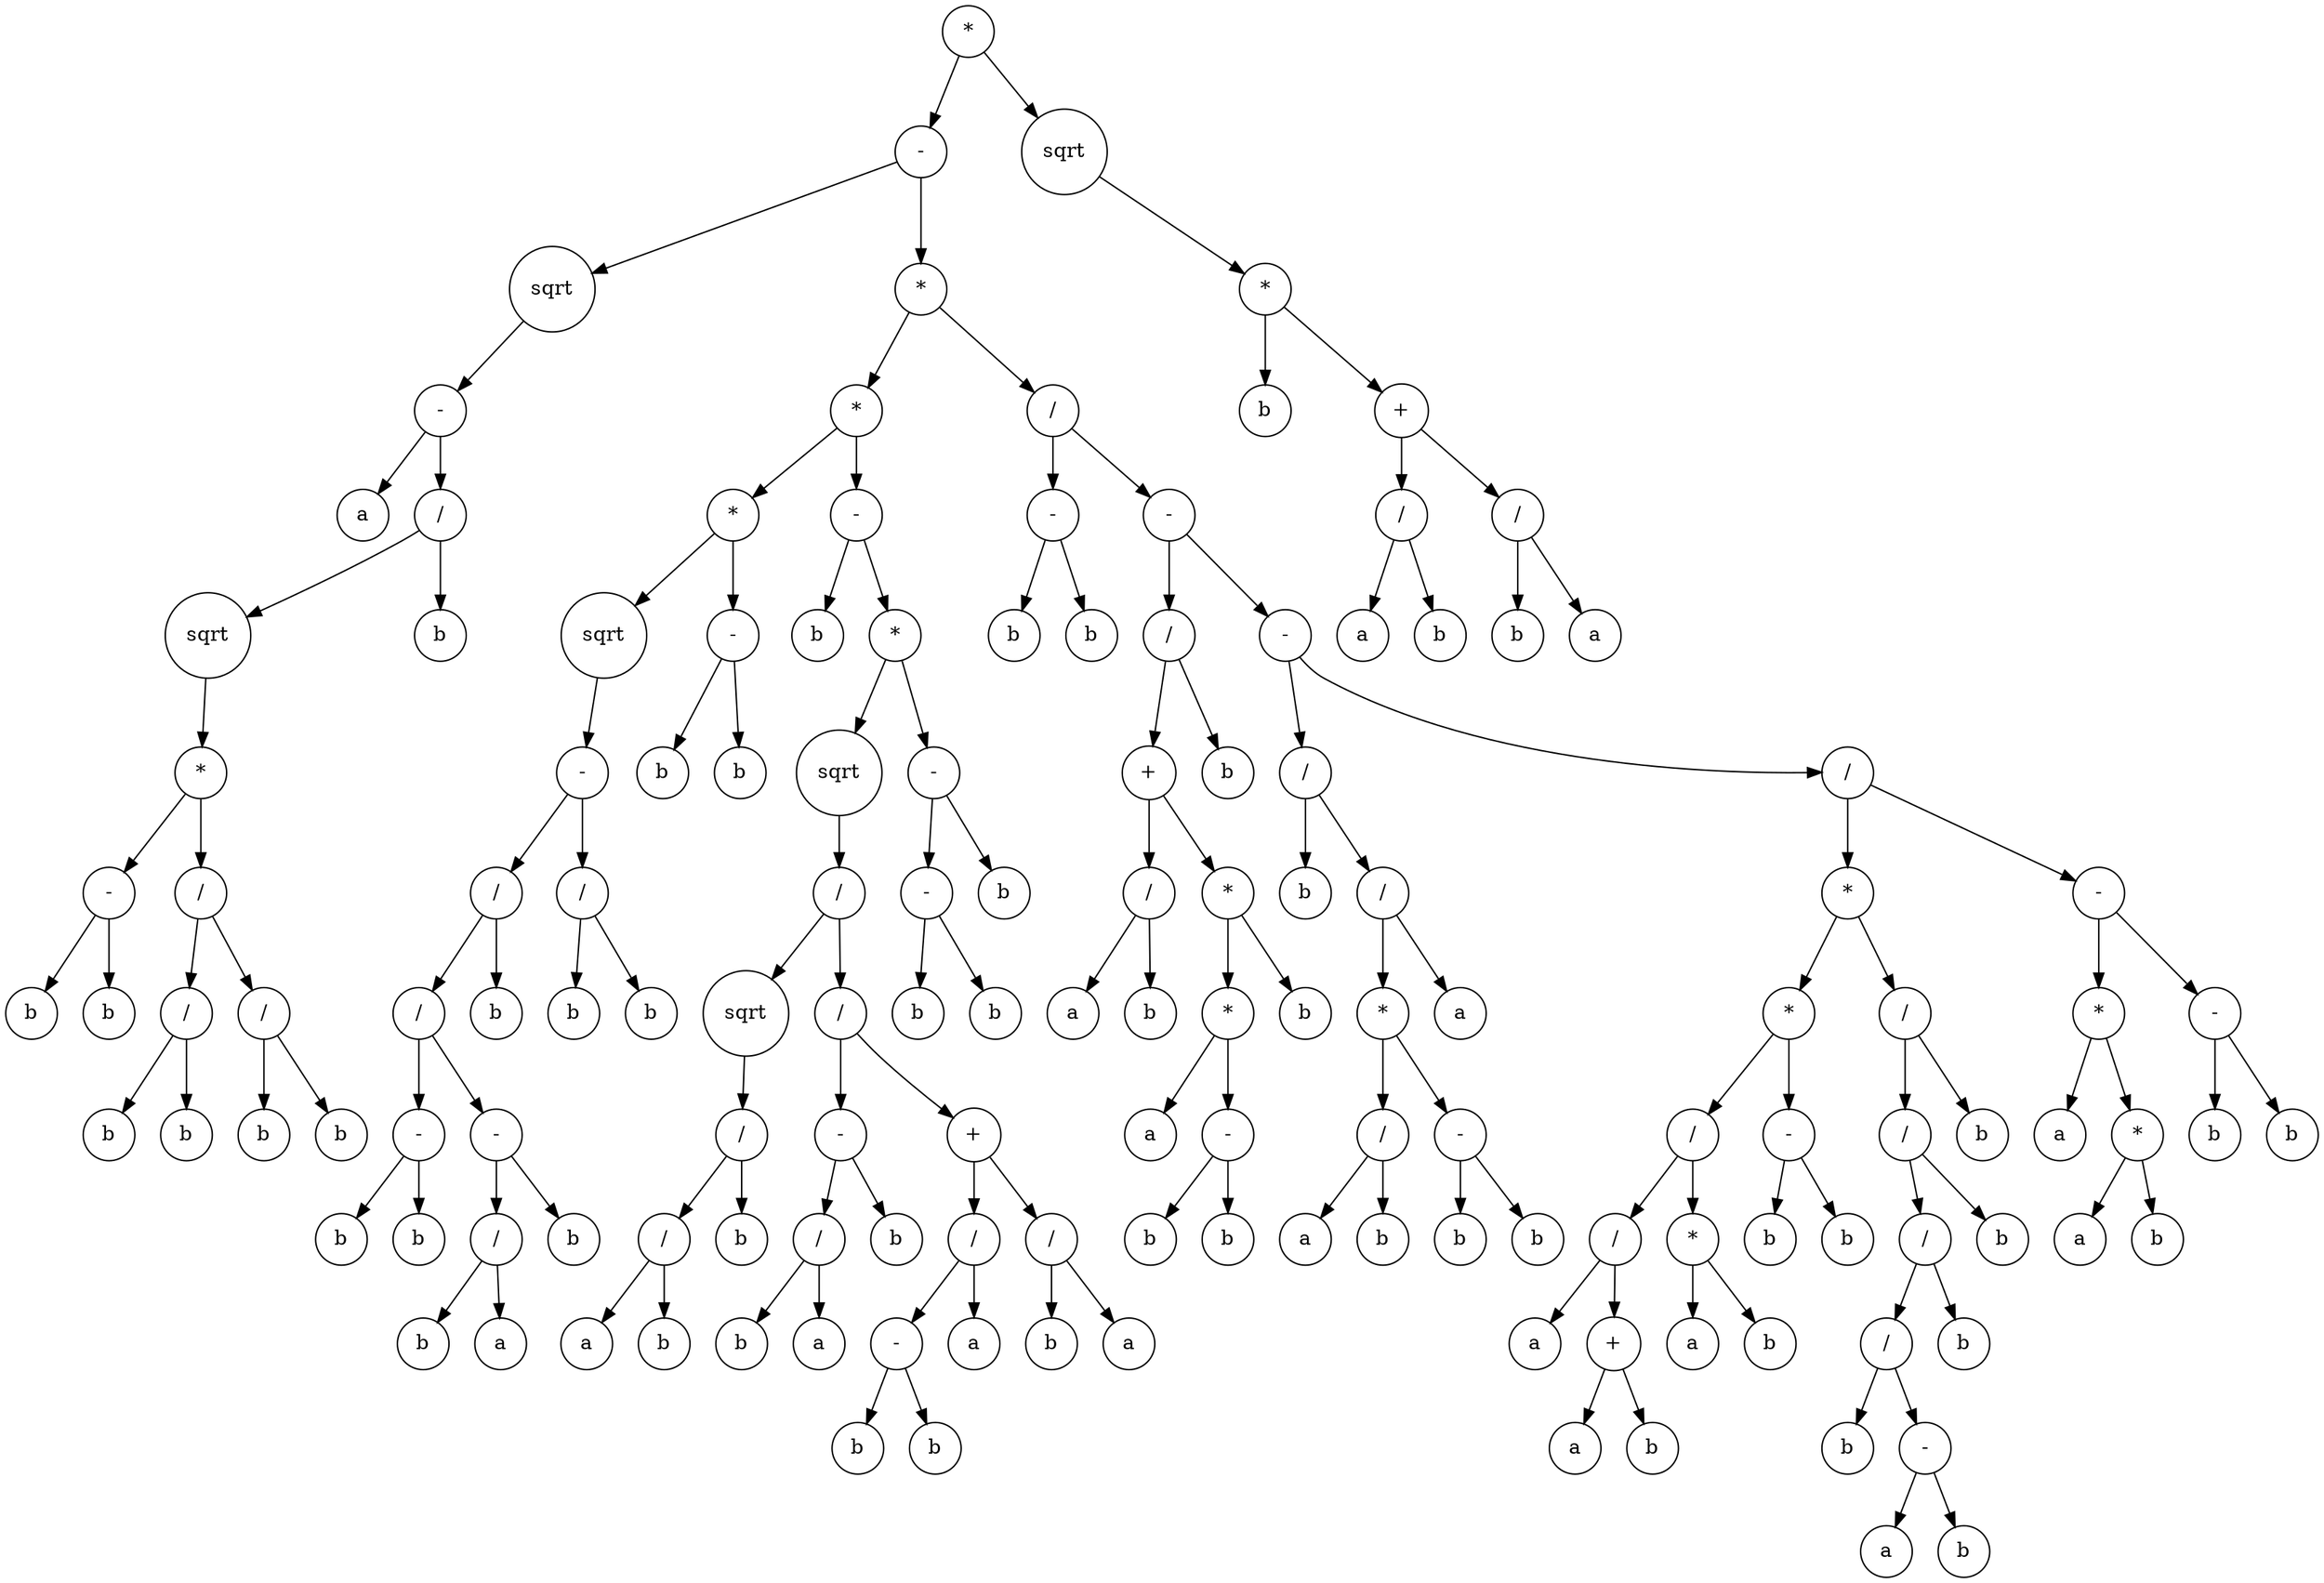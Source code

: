 digraph g {
graph [ordering=out];
node [shape=circle];
n[label = "*"];
n0[label = "-"];
n00[label = "sqrt"];
n000[label = "-"];
n0000[label = "a"];
n000 -> n0000;
n0001[label = "/"];
n00010[label = "sqrt"];
n000100[label = "*"];
n0001000[label = "-"];
n00010000[label = "b"];
n0001000 -> n00010000;
n00010001[label = "b"];
n0001000 -> n00010001;
n000100 -> n0001000;
n0001001[label = "/"];
n00010010[label = "/"];
n000100100[label = "b"];
n00010010 -> n000100100;
n000100101[label = "b"];
n00010010 -> n000100101;
n0001001 -> n00010010;
n00010011[label = "/"];
n000100110[label = "b"];
n00010011 -> n000100110;
n000100111[label = "b"];
n00010011 -> n000100111;
n0001001 -> n00010011;
n000100 -> n0001001;
n00010 -> n000100;
n0001 -> n00010;
n00011[label = "b"];
n0001 -> n00011;
n000 -> n0001;
n00 -> n000;
n0 -> n00;
n01[label = "*"];
n010[label = "*"];
n0100[label = "*"];
n01000[label = "sqrt"];
n010000[label = "-"];
n0100000[label = "/"];
n01000000[label = "/"];
n010000000[label = "-"];
n0100000000[label = "b"];
n010000000 -> n0100000000;
n0100000001[label = "b"];
n010000000 -> n0100000001;
n01000000 -> n010000000;
n010000001[label = "-"];
n0100000010[label = "/"];
n01000000100[label = "b"];
n0100000010 -> n01000000100;
n01000000101[label = "a"];
n0100000010 -> n01000000101;
n010000001 -> n0100000010;
n0100000011[label = "b"];
n010000001 -> n0100000011;
n01000000 -> n010000001;
n0100000 -> n01000000;
n01000001[label = "b"];
n0100000 -> n01000001;
n010000 -> n0100000;
n0100001[label = "/"];
n01000010[label = "b"];
n0100001 -> n01000010;
n01000011[label = "b"];
n0100001 -> n01000011;
n010000 -> n0100001;
n01000 -> n010000;
n0100 -> n01000;
n01001[label = "-"];
n010010[label = "b"];
n01001 -> n010010;
n010011[label = "b"];
n01001 -> n010011;
n0100 -> n01001;
n010 -> n0100;
n0101[label = "-"];
n01010[label = "b"];
n0101 -> n01010;
n01011[label = "*"];
n010110[label = "sqrt"];
n0101100[label = "/"];
n01011000[label = "sqrt"];
n010110000[label = "/"];
n0101100000[label = "/"];
n01011000000[label = "a"];
n0101100000 -> n01011000000;
n01011000001[label = "b"];
n0101100000 -> n01011000001;
n010110000 -> n0101100000;
n0101100001[label = "b"];
n010110000 -> n0101100001;
n01011000 -> n010110000;
n0101100 -> n01011000;
n01011001[label = "/"];
n010110010[label = "-"];
n0101100100[label = "/"];
n01011001000[label = "b"];
n0101100100 -> n01011001000;
n01011001001[label = "a"];
n0101100100 -> n01011001001;
n010110010 -> n0101100100;
n0101100101[label = "b"];
n010110010 -> n0101100101;
n01011001 -> n010110010;
n010110011[label = "+"];
n0101100110[label = "/"];
n01011001100[label = "-"];
n010110011000[label = "b"];
n01011001100 -> n010110011000;
n010110011001[label = "b"];
n01011001100 -> n010110011001;
n0101100110 -> n01011001100;
n01011001101[label = "a"];
n0101100110 -> n01011001101;
n010110011 -> n0101100110;
n0101100111[label = "/"];
n01011001110[label = "b"];
n0101100111 -> n01011001110;
n01011001111[label = "a"];
n0101100111 -> n01011001111;
n010110011 -> n0101100111;
n01011001 -> n010110011;
n0101100 -> n01011001;
n010110 -> n0101100;
n01011 -> n010110;
n010111[label = "-"];
n0101110[label = "-"];
n01011100[label = "b"];
n0101110 -> n01011100;
n01011101[label = "b"];
n0101110 -> n01011101;
n010111 -> n0101110;
n0101111[label = "b"];
n010111 -> n0101111;
n01011 -> n010111;
n0101 -> n01011;
n010 -> n0101;
n01 -> n010;
n011[label = "/"];
n0110[label = "-"];
n01100[label = "b"];
n0110 -> n01100;
n01101[label = "b"];
n0110 -> n01101;
n011 -> n0110;
n0111[label = "-"];
n01110[label = "/"];
n011100[label = "+"];
n0111000[label = "/"];
n01110000[label = "a"];
n0111000 -> n01110000;
n01110001[label = "b"];
n0111000 -> n01110001;
n011100 -> n0111000;
n0111001[label = "*"];
n01110010[label = "*"];
n011100100[label = "a"];
n01110010 -> n011100100;
n011100101[label = "-"];
n0111001010[label = "b"];
n011100101 -> n0111001010;
n0111001011[label = "b"];
n011100101 -> n0111001011;
n01110010 -> n011100101;
n0111001 -> n01110010;
n01110011[label = "b"];
n0111001 -> n01110011;
n011100 -> n0111001;
n01110 -> n011100;
n011101[label = "b"];
n01110 -> n011101;
n0111 -> n01110;
n01111[label = "-"];
n011110[label = "/"];
n0111100[label = "b"];
n011110 -> n0111100;
n0111101[label = "/"];
n01111010[label = "*"];
n011110100[label = "/"];
n0111101000[label = "a"];
n011110100 -> n0111101000;
n0111101001[label = "b"];
n011110100 -> n0111101001;
n01111010 -> n011110100;
n011110101[label = "-"];
n0111101010[label = "b"];
n011110101 -> n0111101010;
n0111101011[label = "b"];
n011110101 -> n0111101011;
n01111010 -> n011110101;
n0111101 -> n01111010;
n01111011[label = "a"];
n0111101 -> n01111011;
n011110 -> n0111101;
n01111 -> n011110;
n011111[label = "/"];
n0111110[label = "*"];
n01111100[label = "*"];
n011111000[label = "/"];
n0111110000[label = "/"];
n01111100000[label = "a"];
n0111110000 -> n01111100000;
n01111100001[label = "+"];
n011111000010[label = "a"];
n01111100001 -> n011111000010;
n011111000011[label = "b"];
n01111100001 -> n011111000011;
n0111110000 -> n01111100001;
n011111000 -> n0111110000;
n0111110001[label = "*"];
n01111100010[label = "a"];
n0111110001 -> n01111100010;
n01111100011[label = "b"];
n0111110001 -> n01111100011;
n011111000 -> n0111110001;
n01111100 -> n011111000;
n011111001[label = "-"];
n0111110010[label = "b"];
n011111001 -> n0111110010;
n0111110011[label = "b"];
n011111001 -> n0111110011;
n01111100 -> n011111001;
n0111110 -> n01111100;
n01111101[label = "/"];
n011111010[label = "/"];
n0111110100[label = "/"];
n01111101000[label = "/"];
n011111010000[label = "b"];
n01111101000 -> n011111010000;
n011111010001[label = "-"];
n0111110100010[label = "a"];
n011111010001 -> n0111110100010;
n0111110100011[label = "b"];
n011111010001 -> n0111110100011;
n01111101000 -> n011111010001;
n0111110100 -> n01111101000;
n01111101001[label = "b"];
n0111110100 -> n01111101001;
n011111010 -> n0111110100;
n0111110101[label = "b"];
n011111010 -> n0111110101;
n01111101 -> n011111010;
n011111011[label = "b"];
n01111101 -> n011111011;
n0111110 -> n01111101;
n011111 -> n0111110;
n0111111[label = "-"];
n01111110[label = "*"];
n011111100[label = "a"];
n01111110 -> n011111100;
n011111101[label = "*"];
n0111111010[label = "a"];
n011111101 -> n0111111010;
n0111111011[label = "b"];
n011111101 -> n0111111011;
n01111110 -> n011111101;
n0111111 -> n01111110;
n01111111[label = "-"];
n011111110[label = "b"];
n01111111 -> n011111110;
n011111111[label = "b"];
n01111111 -> n011111111;
n0111111 -> n01111111;
n011111 -> n0111111;
n01111 -> n011111;
n0111 -> n01111;
n011 -> n0111;
n01 -> n011;
n0 -> n01;
n -> n0;
n1[label = "sqrt"];
n10[label = "*"];
n100[label = "b"];
n10 -> n100;
n101[label = "+"];
n1010[label = "/"];
n10100[label = "a"];
n1010 -> n10100;
n10101[label = "b"];
n1010 -> n10101;
n101 -> n1010;
n1011[label = "/"];
n10110[label = "b"];
n1011 -> n10110;
n10111[label = "a"];
n1011 -> n10111;
n101 -> n1011;
n10 -> n101;
n1 -> n10;
n -> n1;
}
